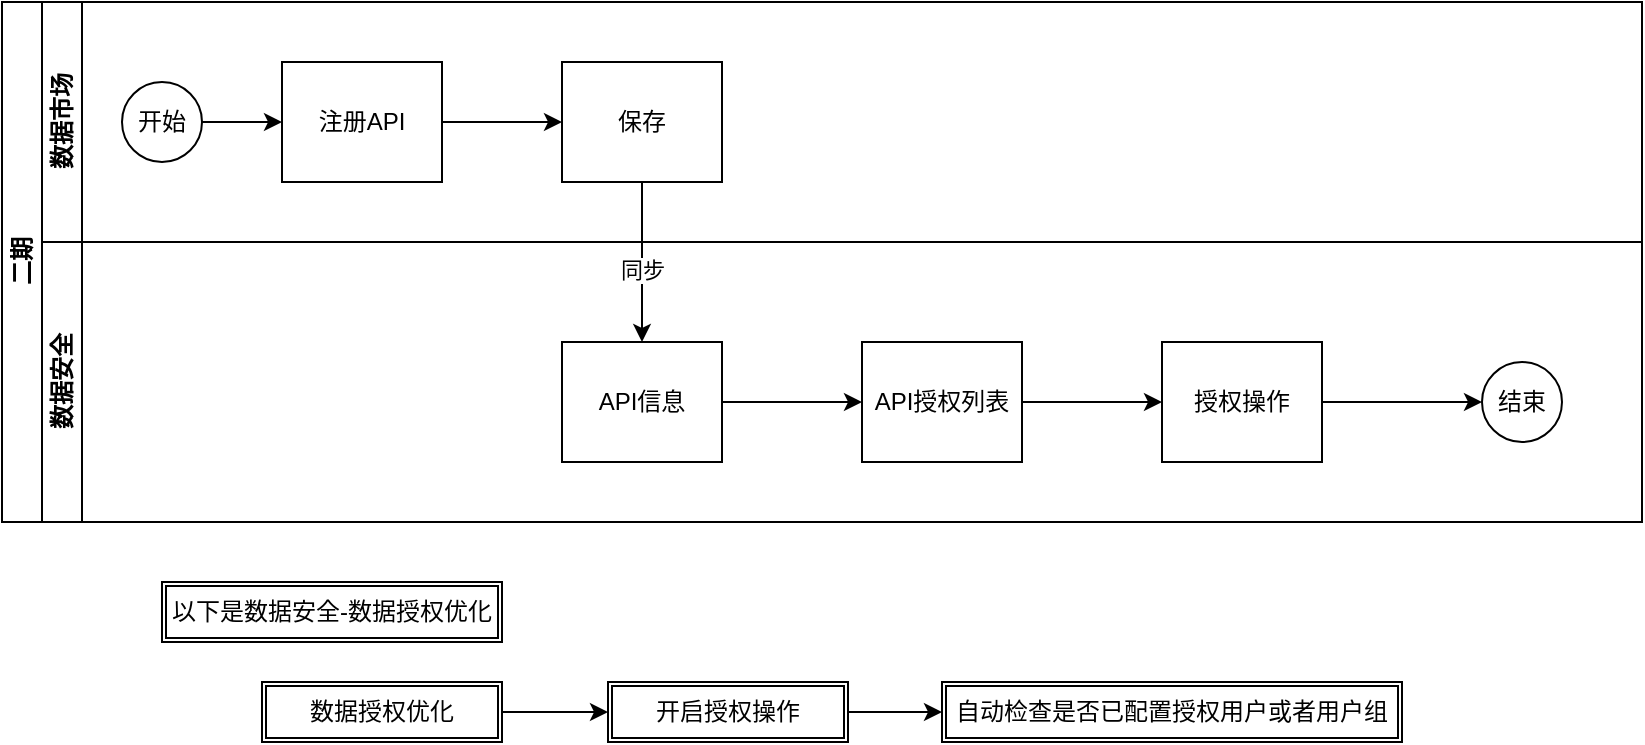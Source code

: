<mxfile version="24.5.2" type="github">
  <diagram id="prtHgNgQTEPvFCAcTncT" name="Page-1">
    <mxGraphModel dx="968" dy="517" grid="1" gridSize="10" guides="1" tooltips="1" connect="1" arrows="1" fold="1" page="1" pageScale="1" pageWidth="827" pageHeight="1169" math="0" shadow="0">
      <root>
        <mxCell id="0" />
        <mxCell id="1" parent="0" />
        <mxCell id="dNxyNK7c78bLwvsdeMH5-19" value="二期" style="swimlane;html=1;childLayout=stackLayout;resizeParent=1;resizeParentMax=0;horizontal=0;startSize=20;horizontalStack=0;" parent="1" vertex="1">
          <mxGeometry y="120" width="820" height="260" as="geometry" />
        </mxCell>
        <mxCell id="bALk0KtS8XHXc_KfvEAL-22" style="edgeStyle=orthogonalEdgeStyle;rounded=0;orthogonalLoop=1;jettySize=auto;html=1;entryX=0.5;entryY=0;entryDx=0;entryDy=0;" edge="1" parent="dNxyNK7c78bLwvsdeMH5-19" source="bALk0KtS8XHXc_KfvEAL-29" target="dNxyNK7c78bLwvsdeMH5-26">
          <mxGeometry relative="1" as="geometry">
            <mxPoint x="320" y="90.0" as="sourcePoint" />
          </mxGeometry>
        </mxCell>
        <mxCell id="bALk0KtS8XHXc_KfvEAL-23" value="同步" style="edgeLabel;html=1;align=center;verticalAlign=middle;resizable=0;points=[];" vertex="1" connectable="0" parent="bALk0KtS8XHXc_KfvEAL-22">
          <mxGeometry x="0.084" relative="1" as="geometry">
            <mxPoint as="offset" />
          </mxGeometry>
        </mxCell>
        <mxCell id="dNxyNK7c78bLwvsdeMH5-20" value="数据市场" style="swimlane;html=1;startSize=20;horizontal=0;" parent="dNxyNK7c78bLwvsdeMH5-19" vertex="1">
          <mxGeometry x="20" width="800" height="120" as="geometry" />
        </mxCell>
        <mxCell id="dNxyNK7c78bLwvsdeMH5-25" value="" style="edgeStyle=orthogonalEdgeStyle;rounded=0;orthogonalLoop=1;jettySize=auto;html=1;" parent="dNxyNK7c78bLwvsdeMH5-20" source="dNxyNK7c78bLwvsdeMH5-23" target="dNxyNK7c78bLwvsdeMH5-24" edge="1">
          <mxGeometry relative="1" as="geometry" />
        </mxCell>
        <mxCell id="dNxyNK7c78bLwvsdeMH5-23" value="开始" style="ellipse;whiteSpace=wrap;html=1;" parent="dNxyNK7c78bLwvsdeMH5-20" vertex="1">
          <mxGeometry x="40" y="40" width="40" height="40" as="geometry" />
        </mxCell>
        <mxCell id="bALk0KtS8XHXc_KfvEAL-21" style="edgeStyle=orthogonalEdgeStyle;rounded=0;orthogonalLoop=1;jettySize=auto;html=1;" edge="1" parent="dNxyNK7c78bLwvsdeMH5-20" source="dNxyNK7c78bLwvsdeMH5-24" target="bALk0KtS8XHXc_KfvEAL-29">
          <mxGeometry relative="1" as="geometry">
            <mxPoint x="250" y="60" as="targetPoint" />
          </mxGeometry>
        </mxCell>
        <mxCell id="dNxyNK7c78bLwvsdeMH5-24" value="注册API" style="rounded=0;whiteSpace=wrap;html=1;fontFamily=Helvetica;fontSize=12;fontColor=#000000;align=center;" parent="dNxyNK7c78bLwvsdeMH5-20" vertex="1">
          <mxGeometry x="120" y="30" width="80" height="60" as="geometry" />
        </mxCell>
        <mxCell id="bALk0KtS8XHXc_KfvEAL-29" value="保存" style="rounded=0;whiteSpace=wrap;html=1;fontFamily=Helvetica;fontSize=12;fontColor=#000000;align=center;" vertex="1" parent="dNxyNK7c78bLwvsdeMH5-20">
          <mxGeometry x="260" y="30" width="80" height="60" as="geometry" />
        </mxCell>
        <mxCell id="dNxyNK7c78bLwvsdeMH5-21" value="数据安全" style="swimlane;html=1;startSize=20;horizontal=0;" parent="dNxyNK7c78bLwvsdeMH5-19" vertex="1">
          <mxGeometry x="20" y="120" width="800" height="140" as="geometry" />
        </mxCell>
        <mxCell id="bALk0KtS8XHXc_KfvEAL-9" style="edgeStyle=orthogonalEdgeStyle;rounded=0;orthogonalLoop=1;jettySize=auto;html=1;entryX=0;entryY=0.5;entryDx=0;entryDy=0;" edge="1" parent="dNxyNK7c78bLwvsdeMH5-21" source="dNxyNK7c78bLwvsdeMH5-26" target="bALk0KtS8XHXc_KfvEAL-8">
          <mxGeometry relative="1" as="geometry" />
        </mxCell>
        <mxCell id="dNxyNK7c78bLwvsdeMH5-26" value="API信息" style="rounded=0;whiteSpace=wrap;html=1;fontFamily=Helvetica;fontSize=12;fontColor=#000000;align=center;" parent="dNxyNK7c78bLwvsdeMH5-21" vertex="1">
          <mxGeometry x="260" y="50" width="80" height="60" as="geometry" />
        </mxCell>
        <mxCell id="bALk0KtS8XHXc_KfvEAL-25" style="edgeStyle=orthogonalEdgeStyle;rounded=0;orthogonalLoop=1;jettySize=auto;html=1;" edge="1" parent="dNxyNK7c78bLwvsdeMH5-21" source="bALk0KtS8XHXc_KfvEAL-8" target="bALk0KtS8XHXc_KfvEAL-24">
          <mxGeometry relative="1" as="geometry" />
        </mxCell>
        <mxCell id="bALk0KtS8XHXc_KfvEAL-8" value="API授权列表" style="rounded=0;whiteSpace=wrap;html=1;fontFamily=Helvetica;fontSize=12;fontColor=#000000;align=center;" vertex="1" parent="dNxyNK7c78bLwvsdeMH5-21">
          <mxGeometry x="410" y="50" width="80" height="60" as="geometry" />
        </mxCell>
        <mxCell id="bALk0KtS8XHXc_KfvEAL-11" value="结束" style="ellipse;whiteSpace=wrap;html=1;" vertex="1" parent="dNxyNK7c78bLwvsdeMH5-21">
          <mxGeometry x="720" y="60" width="40" height="40" as="geometry" />
        </mxCell>
        <mxCell id="bALk0KtS8XHXc_KfvEAL-26" style="edgeStyle=orthogonalEdgeStyle;rounded=0;orthogonalLoop=1;jettySize=auto;html=1;" edge="1" parent="dNxyNK7c78bLwvsdeMH5-21" source="bALk0KtS8XHXc_KfvEAL-24" target="bALk0KtS8XHXc_KfvEAL-11">
          <mxGeometry relative="1" as="geometry" />
        </mxCell>
        <mxCell id="bALk0KtS8XHXc_KfvEAL-24" value="授权操作" style="rounded=0;whiteSpace=wrap;html=1;fontFamily=Helvetica;fontSize=12;fontColor=#000000;align=center;" vertex="1" parent="dNxyNK7c78bLwvsdeMH5-21">
          <mxGeometry x="560" y="50" width="80" height="60" as="geometry" />
        </mxCell>
        <mxCell id="bALk0KtS8XHXc_KfvEAL-16" style="edgeStyle=orthogonalEdgeStyle;rounded=0;orthogonalLoop=1;jettySize=auto;html=1;entryX=0;entryY=0.5;entryDx=0;entryDy=0;" edge="1" parent="1" source="bALk0KtS8XHXc_KfvEAL-13" target="bALk0KtS8XHXc_KfvEAL-14">
          <mxGeometry relative="1" as="geometry" />
        </mxCell>
        <mxCell id="bALk0KtS8XHXc_KfvEAL-13" value="数据授权优化" style="shape=ext;double=1;rounded=0;whiteSpace=wrap;html=1;" vertex="1" parent="1">
          <mxGeometry x="130" y="460" width="120" height="30" as="geometry" />
        </mxCell>
        <mxCell id="bALk0KtS8XHXc_KfvEAL-17" style="edgeStyle=orthogonalEdgeStyle;rounded=0;orthogonalLoop=1;jettySize=auto;html=1;" edge="1" parent="1" source="bALk0KtS8XHXc_KfvEAL-14" target="bALk0KtS8XHXc_KfvEAL-15">
          <mxGeometry relative="1" as="geometry" />
        </mxCell>
        <mxCell id="bALk0KtS8XHXc_KfvEAL-14" value="开启授权操作" style="shape=ext;double=1;rounded=0;whiteSpace=wrap;html=1;" vertex="1" parent="1">
          <mxGeometry x="303" y="460" width="120" height="30" as="geometry" />
        </mxCell>
        <mxCell id="bALk0KtS8XHXc_KfvEAL-15" value="自动检查是否已配置授权用户或者用户组" style="shape=ext;double=1;rounded=0;whiteSpace=wrap;html=1;" vertex="1" parent="1">
          <mxGeometry x="470" y="460" width="230" height="30" as="geometry" />
        </mxCell>
        <mxCell id="bALk0KtS8XHXc_KfvEAL-18" value="以下是数据安全-数据授权优化" style="shape=ext;double=1;rounded=0;whiteSpace=wrap;html=1;" vertex="1" parent="1">
          <mxGeometry x="80" y="410" width="170" height="30" as="geometry" />
        </mxCell>
      </root>
    </mxGraphModel>
  </diagram>
</mxfile>
